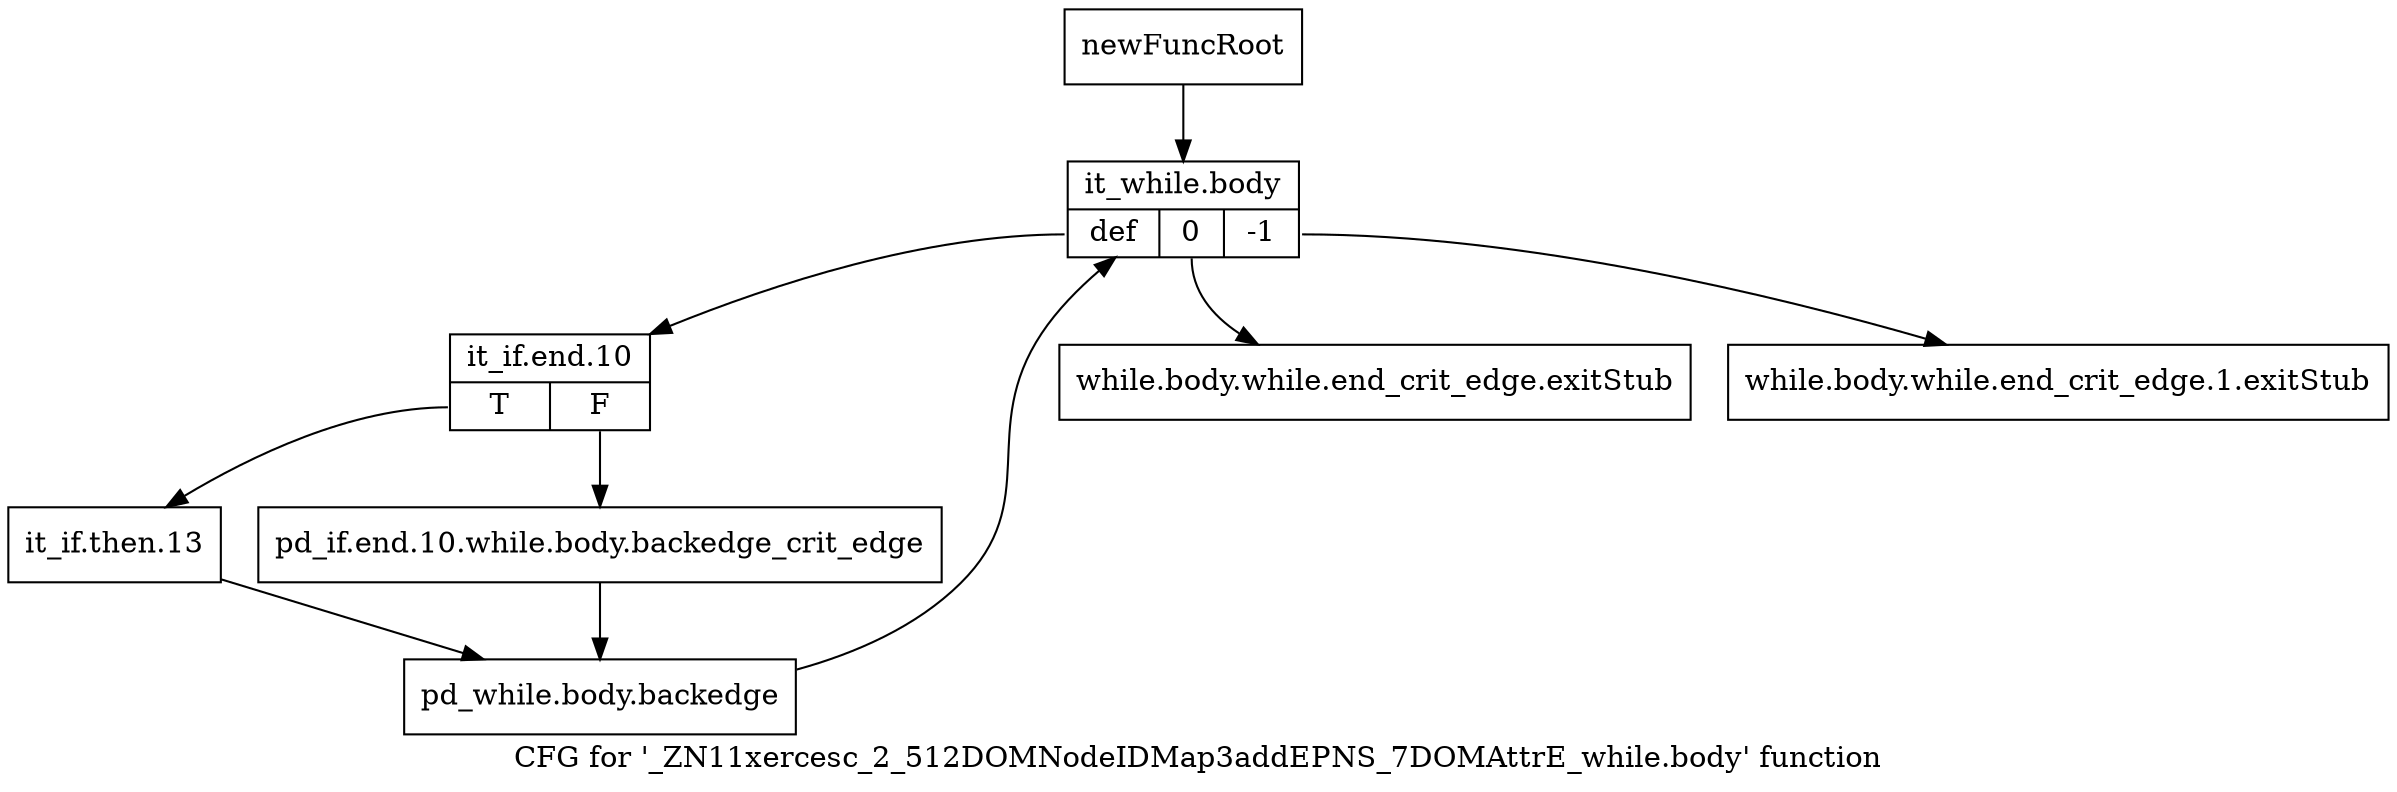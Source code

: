 digraph "CFG for '_ZN11xercesc_2_512DOMNodeIDMap3addEPNS_7DOMAttrE_while.body' function" {
	label="CFG for '_ZN11xercesc_2_512DOMNodeIDMap3addEPNS_7DOMAttrE_while.body' function";

	Node0x979ba00 [shape=record,label="{newFuncRoot}"];
	Node0x979ba00 -> Node0x979baf0;
	Node0x979ba50 [shape=record,label="{while.body.while.end_crit_edge.exitStub}"];
	Node0x979baa0 [shape=record,label="{while.body.while.end_crit_edge.1.exitStub}"];
	Node0x979baf0 [shape=record,label="{it_while.body|{<s0>def|<s1>0|<s2>-1}}"];
	Node0x979baf0:s0 -> Node0x979bb40;
	Node0x979baf0:s1 -> Node0x979ba50;
	Node0x979baf0:s2 -> Node0x979baa0;
	Node0x979bb40 [shape=record,label="{it_if.end.10|{<s0>T|<s1>F}}"];
	Node0x979bb40:s0 -> Node0x979bbe0;
	Node0x979bb40:s1 -> Node0x979bb90;
	Node0x979bb90 [shape=record,label="{pd_if.end.10.while.body.backedge_crit_edge}"];
	Node0x979bb90 -> Node0x979bc30;
	Node0x979bbe0 [shape=record,label="{it_if.then.13}"];
	Node0x979bbe0 -> Node0x979bc30;
	Node0x979bc30 [shape=record,label="{pd_while.body.backedge}"];
	Node0x979bc30 -> Node0x979baf0;
}

